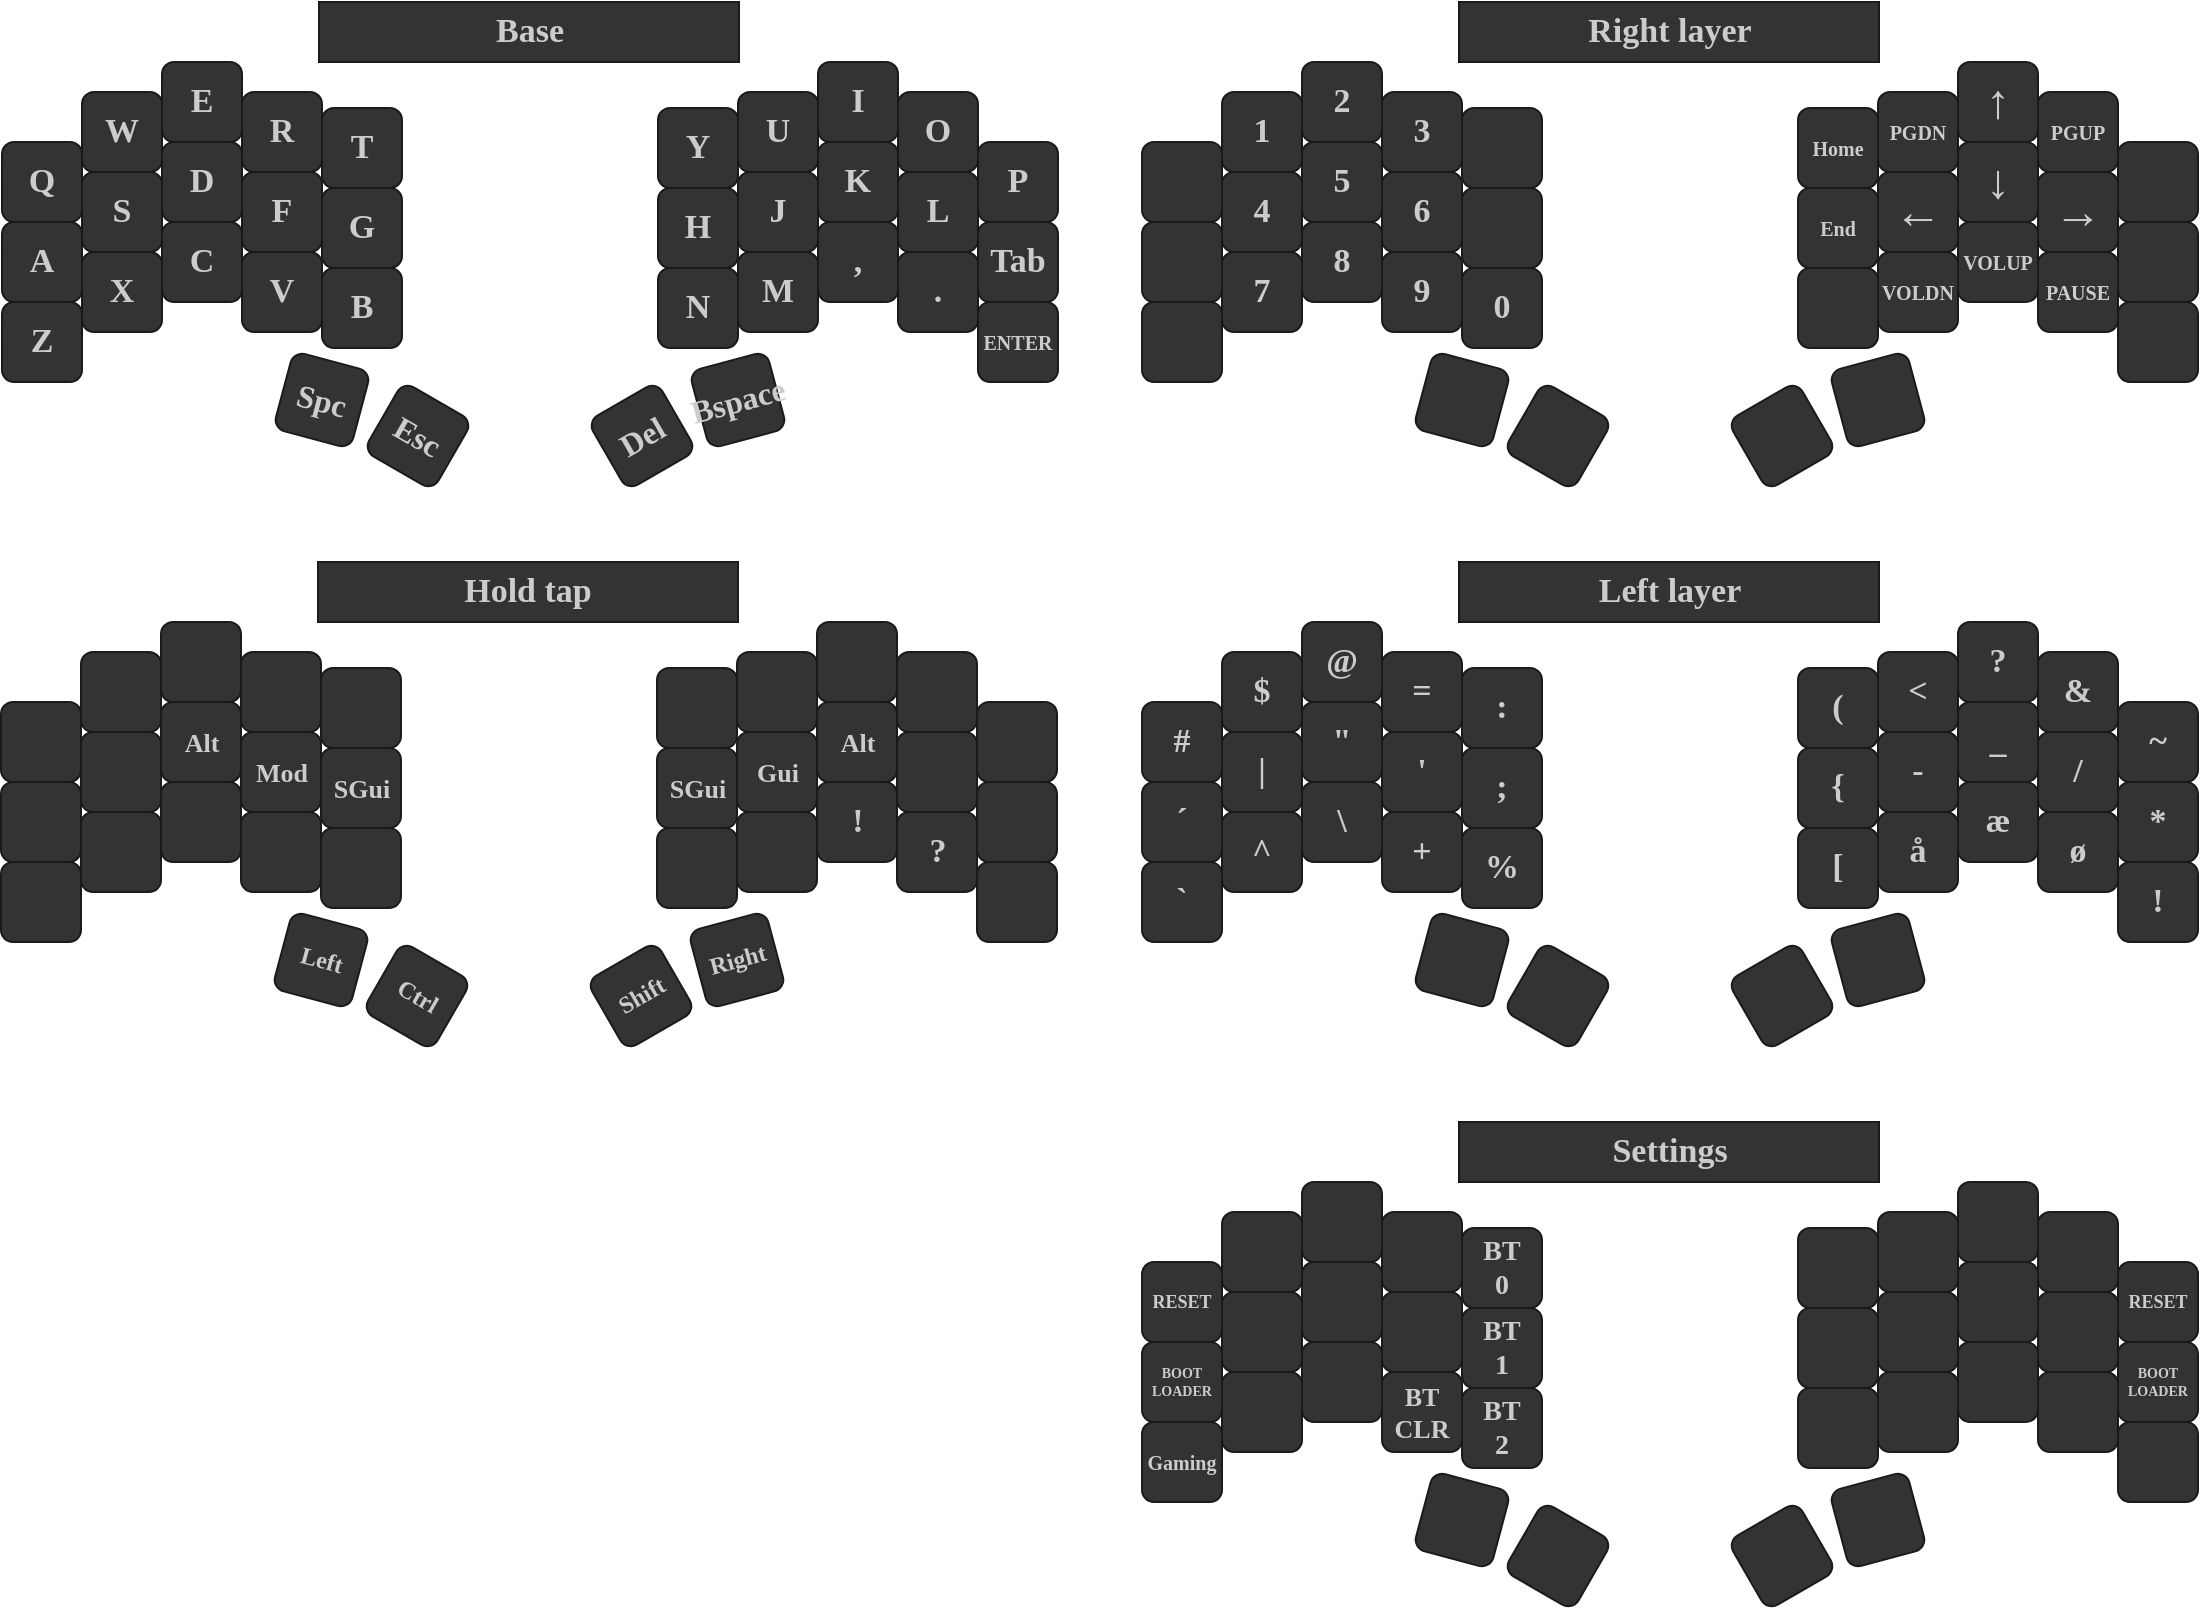 <mxfile version="21.6.9" type="device">
  <diagram id="cfZ9pdTI_8xViSj4E6wb" name="Page-1">
    <mxGraphModel dx="760" dy="1127" grid="1" gridSize="10" guides="1" tooltips="1" connect="1" arrows="1" fold="1" page="0" pageScale="1" pageWidth="827" pageHeight="1169" math="0" shadow="0">
      <root>
        <mxCell id="0" />
        <mxCell id="1" parent="0" />
        <mxCell id="qOO70KsoDbuKheBEqoZG-1" value="Q" style="whiteSpace=wrap;html=1;aspect=fixed;fontSize=17;fontFamily=Verdana;fontStyle=1;fontColor=#CCCCCC;fillColor=#333333;rounded=1;strokeColor=#1A1A1A;" parent="1" vertex="1">
          <mxGeometry x="150" y="110" width="40" height="40" as="geometry" />
        </mxCell>
        <mxCell id="qOO70KsoDbuKheBEqoZG-2" value="W" style="whiteSpace=wrap;html=1;aspect=fixed;fontSize=17;fontFamily=Verdana;fontStyle=1;fontColor=#CCCCCC;fillColor=#333333;rounded=1;strokeColor=#1A1A1A;" parent="1" vertex="1">
          <mxGeometry x="190" y="85" width="40" height="40" as="geometry" />
        </mxCell>
        <mxCell id="qOO70KsoDbuKheBEqoZG-3" value="E" style="whiteSpace=wrap;html=1;aspect=fixed;fontSize=17;fontFamily=Verdana;fontStyle=1;fontColor=#CCCCCC;fillColor=#333333;rounded=1;strokeColor=#1A1A1A;" parent="1" vertex="1">
          <mxGeometry x="230" y="70" width="40" height="40" as="geometry" />
        </mxCell>
        <mxCell id="qOO70KsoDbuKheBEqoZG-4" value="R" style="whiteSpace=wrap;html=1;aspect=fixed;fontSize=17;fontFamily=Verdana;fontStyle=1;fontColor=#CCCCCC;fillColor=#333333;rounded=1;strokeColor=#1A1A1A;" parent="1" vertex="1">
          <mxGeometry x="270" y="85" width="40" height="40" as="geometry" />
        </mxCell>
        <mxCell id="qOO70KsoDbuKheBEqoZG-5" value="T" style="whiteSpace=wrap;html=1;aspect=fixed;fontSize=17;fontFamily=Verdana;fontStyle=1;fontColor=#CCCCCC;fillColor=#333333;rounded=1;strokeColor=#1A1A1A;" parent="1" vertex="1">
          <mxGeometry x="310" y="93" width="40" height="40" as="geometry" />
        </mxCell>
        <mxCell id="qOO70KsoDbuKheBEqoZG-6" value="A" style="whiteSpace=wrap;html=1;aspect=fixed;fontSize=17;fontFamily=Verdana;fontStyle=1;fontColor=#CCCCCC;fillColor=#333333;rounded=1;strokeColor=#1A1A1A;" parent="1" vertex="1">
          <mxGeometry x="150" y="150" width="40" height="40" as="geometry" />
        </mxCell>
        <mxCell id="qOO70KsoDbuKheBEqoZG-7" value="S" style="whiteSpace=wrap;html=1;aspect=fixed;fontSize=17;fontFamily=Verdana;fontStyle=1;fontColor=#CCCCCC;fillColor=#333333;rounded=1;strokeColor=#1A1A1A;" parent="1" vertex="1">
          <mxGeometry x="190" y="125" width="40" height="40" as="geometry" />
        </mxCell>
        <mxCell id="qOO70KsoDbuKheBEqoZG-8" value="D" style="whiteSpace=wrap;html=1;aspect=fixed;fontSize=17;fontFamily=Verdana;fontStyle=1;fontColor=#CCCCCC;fillColor=#333333;rounded=1;strokeColor=#1A1A1A;" parent="1" vertex="1">
          <mxGeometry x="230" y="110" width="40" height="40" as="geometry" />
        </mxCell>
        <mxCell id="qOO70KsoDbuKheBEqoZG-9" value="F" style="whiteSpace=wrap;html=1;aspect=fixed;fontSize=17;fontFamily=Verdana;fontStyle=1;fontColor=#CCCCCC;fillColor=#333333;rounded=1;strokeColor=#1A1A1A;" parent="1" vertex="1">
          <mxGeometry x="270" y="125" width="40" height="40" as="geometry" />
        </mxCell>
        <mxCell id="qOO70KsoDbuKheBEqoZG-10" value="G" style="whiteSpace=wrap;html=1;aspect=fixed;fontSize=17;fontFamily=Verdana;fontStyle=1;fontColor=#CCCCCC;fillColor=#333333;rounded=1;strokeColor=#1A1A1A;" parent="1" vertex="1">
          <mxGeometry x="310" y="133" width="40" height="40" as="geometry" />
        </mxCell>
        <mxCell id="qOO70KsoDbuKheBEqoZG-11" value="Z" style="whiteSpace=wrap;html=1;aspect=fixed;fontSize=17;fontFamily=Verdana;fontStyle=1;fontColor=#CCCCCC;fillColor=#333333;rounded=1;strokeColor=#1A1A1A;" parent="1" vertex="1">
          <mxGeometry x="150" y="190" width="40" height="40" as="geometry" />
        </mxCell>
        <mxCell id="qOO70KsoDbuKheBEqoZG-12" value="X" style="whiteSpace=wrap;html=1;aspect=fixed;fontSize=17;fontFamily=Verdana;fontStyle=1;fontColor=#CCCCCC;fillColor=#333333;rounded=1;strokeColor=#1A1A1A;" parent="1" vertex="1">
          <mxGeometry x="190" y="165" width="40" height="40" as="geometry" />
        </mxCell>
        <mxCell id="qOO70KsoDbuKheBEqoZG-13" value="C" style="whiteSpace=wrap;html=1;aspect=fixed;fontSize=17;fontFamily=Verdana;fontStyle=1;fontColor=#CCCCCC;fillColor=#333333;rounded=1;strokeColor=#1A1A1A;" parent="1" vertex="1">
          <mxGeometry x="230" y="150" width="40" height="40" as="geometry" />
        </mxCell>
        <mxCell id="qOO70KsoDbuKheBEqoZG-14" value="V" style="whiteSpace=wrap;html=1;aspect=fixed;fontSize=17;fontFamily=Verdana;fontStyle=1;fontColor=#CCCCCC;fillColor=#333333;rounded=1;strokeColor=#1A1A1A;" parent="1" vertex="1">
          <mxGeometry x="270" y="165" width="40" height="40" as="geometry" />
        </mxCell>
        <mxCell id="qOO70KsoDbuKheBEqoZG-15" value="B" style="whiteSpace=wrap;html=1;aspect=fixed;fontSize=17;fontFamily=Verdana;fontStyle=1;fontColor=#CCCCCC;fillColor=#333333;rounded=1;strokeColor=#1A1A1A;" parent="1" vertex="1">
          <mxGeometry x="310" y="173" width="40" height="40" as="geometry" />
        </mxCell>
        <mxCell id="qOO70KsoDbuKheBEqoZG-16" value="Spc" style="whiteSpace=wrap;html=1;aspect=fixed;rotation=15;fontSize=16;fontFamily=Verdana;fontStyle=1;fillColor=#333333;strokeColor=#1A1A1A;fontColor=#CCCCCC;rounded=1;" parent="1" vertex="1">
          <mxGeometry x="290" y="219" width="40" height="40" as="geometry" />
        </mxCell>
        <mxCell id="qOO70KsoDbuKheBEqoZG-17" value="Esc" style="whiteSpace=wrap;html=1;aspect=fixed;rotation=30;fontSize=16;fontFamily=Verdana;fontStyle=1;fontColor=#CCCCCC;fillColor=#333333;rounded=1;strokeColor=#1A1A1A;" parent="1" vertex="1">
          <mxGeometry x="338" y="237" width="40" height="40" as="geometry" />
        </mxCell>
        <mxCell id="qOO70KsoDbuKheBEqoZG-18" value="Y" style="whiteSpace=wrap;html=1;aspect=fixed;fontSize=17;fontFamily=Verdana;fontStyle=1;fontColor=#CCCCCC;fillColor=#333333;rounded=1;strokeColor=#1A1A1A;" parent="1" vertex="1">
          <mxGeometry x="478" y="93" width="40" height="40" as="geometry" />
        </mxCell>
        <mxCell id="qOO70KsoDbuKheBEqoZG-19" value="U" style="whiteSpace=wrap;html=1;aspect=fixed;fontSize=17;fontFamily=Verdana;fontStyle=1;fontColor=#CCCCCC;fillColor=#333333;rounded=1;strokeColor=#1A1A1A;" parent="1" vertex="1">
          <mxGeometry x="518" y="85" width="40" height="40" as="geometry" />
        </mxCell>
        <mxCell id="qOO70KsoDbuKheBEqoZG-20" value="I" style="whiteSpace=wrap;html=1;aspect=fixed;fontSize=17;fontFamily=Verdana;fontStyle=1;fontColor=#CCCCCC;fillColor=#333333;rounded=1;strokeColor=#1A1A1A;" parent="1" vertex="1">
          <mxGeometry x="558" y="70" width="40" height="40" as="geometry" />
        </mxCell>
        <mxCell id="qOO70KsoDbuKheBEqoZG-21" value="O" style="whiteSpace=wrap;html=1;aspect=fixed;fontSize=17;fontFamily=Verdana;fontStyle=1;fontColor=#CCCCCC;fillColor=#333333;rounded=1;strokeColor=#1A1A1A;" parent="1" vertex="1">
          <mxGeometry x="598" y="85" width="40" height="40" as="geometry" />
        </mxCell>
        <mxCell id="qOO70KsoDbuKheBEqoZG-22" value="P" style="whiteSpace=wrap;html=1;aspect=fixed;fontSize=17;fontFamily=Verdana;fontStyle=1;fontColor=#CCCCCC;fillColor=#333333;rounded=1;strokeColor=#1A1A1A;" parent="1" vertex="1">
          <mxGeometry x="638" y="110" width="40" height="40" as="geometry" />
        </mxCell>
        <mxCell id="qOO70KsoDbuKheBEqoZG-23" value="H" style="whiteSpace=wrap;html=1;aspect=fixed;fontSize=17;fontFamily=Verdana;fontStyle=1;fontColor=#CCCCCC;fillColor=#333333;rounded=1;strokeColor=#1A1A1A;" parent="1" vertex="1">
          <mxGeometry x="478" y="133" width="40" height="40" as="geometry" />
        </mxCell>
        <mxCell id="qOO70KsoDbuKheBEqoZG-24" value="J" style="whiteSpace=wrap;html=1;aspect=fixed;fontSize=17;fontFamily=Verdana;fontStyle=1;fontColor=#CCCCCC;fillColor=#333333;rounded=1;strokeColor=#1A1A1A;" parent="1" vertex="1">
          <mxGeometry x="518" y="125" width="40" height="40" as="geometry" />
        </mxCell>
        <mxCell id="qOO70KsoDbuKheBEqoZG-25" value="K" style="whiteSpace=wrap;html=1;aspect=fixed;fontSize=17;fontFamily=Verdana;fontStyle=1;fontColor=#CCCCCC;fillColor=#333333;rounded=1;strokeColor=#1A1A1A;" parent="1" vertex="1">
          <mxGeometry x="558" y="110" width="40" height="40" as="geometry" />
        </mxCell>
        <mxCell id="qOO70KsoDbuKheBEqoZG-26" value="L" style="whiteSpace=wrap;html=1;aspect=fixed;fontSize=17;fontFamily=Verdana;fontStyle=1;fontColor=#CCCCCC;fillColor=#333333;rounded=1;strokeColor=#1A1A1A;" parent="1" vertex="1">
          <mxGeometry x="598" y="125" width="40" height="40" as="geometry" />
        </mxCell>
        <mxCell id="qOO70KsoDbuKheBEqoZG-27" value="Tab" style="whiteSpace=wrap;html=1;aspect=fixed;fontSize=17;fontFamily=Verdana;fontStyle=1;fontColor=#CCCCCC;fillColor=#333333;rounded=1;strokeColor=#1A1A1A;" parent="1" vertex="1">
          <mxGeometry x="638" y="150" width="40" height="40" as="geometry" />
        </mxCell>
        <mxCell id="qOO70KsoDbuKheBEqoZG-28" value="N" style="whiteSpace=wrap;html=1;aspect=fixed;fontSize=17;fontFamily=Verdana;fontStyle=1;fontColor=#CCCCCC;fillColor=#333333;rounded=1;strokeColor=#1A1A1A;" parent="1" vertex="1">
          <mxGeometry x="478" y="173" width="40" height="40" as="geometry" />
        </mxCell>
        <mxCell id="qOO70KsoDbuKheBEqoZG-29" value="M" style="whiteSpace=wrap;html=1;aspect=fixed;fontSize=17;fontFamily=Verdana;fontStyle=1;fontColor=#CCCCCC;fillColor=#333333;rounded=1;strokeColor=#1A1A1A;" parent="1" vertex="1">
          <mxGeometry x="518" y="165" width="40" height="40" as="geometry" />
        </mxCell>
        <mxCell id="qOO70KsoDbuKheBEqoZG-30" value="," style="whiteSpace=wrap;html=1;aspect=fixed;fontSize=17;fontFamily=Verdana;fontStyle=1;fontColor=#CCCCCC;fillColor=#333333;rounded=1;strokeColor=#1A1A1A;" parent="1" vertex="1">
          <mxGeometry x="558" y="150" width="40" height="40" as="geometry" />
        </mxCell>
        <mxCell id="qOO70KsoDbuKheBEqoZG-31" value="." style="whiteSpace=wrap;html=1;aspect=fixed;fontSize=17;fontFamily=Verdana;fontStyle=1;fontColor=#CCCCCC;fillColor=#333333;rounded=1;strokeColor=#1A1A1A;" parent="1" vertex="1">
          <mxGeometry x="598" y="165" width="40" height="40" as="geometry" />
        </mxCell>
        <mxCell id="qOO70KsoDbuKheBEqoZG-32" value="ENTER" style="whiteSpace=wrap;html=1;aspect=fixed;fontSize=10;fontFamily=Verdana;fontStyle=1;fontColor=#CCCCCC;fillColor=#333333;rounded=1;strokeColor=#1A1A1A;" parent="1" vertex="1">
          <mxGeometry x="638" y="190" width="40" height="40" as="geometry" />
        </mxCell>
        <mxCell id="qOO70KsoDbuKheBEqoZG-33" value="Del" style="whiteSpace=wrap;html=1;aspect=fixed;rotation=-30;fontSize=16;fontFamily=Verdana;fontStyle=1;fontColor=#CCCCCC;fillColor=#333333;rounded=1;strokeColor=#1A1A1A;" parent="1" vertex="1">
          <mxGeometry x="450" y="237" width="40" height="40" as="geometry" />
        </mxCell>
        <mxCell id="qOO70KsoDbuKheBEqoZG-34" value="Bspace" style="whiteSpace=wrap;html=1;aspect=fixed;rotation=-15;fontSize=16;fontFamily=Verdana;fontStyle=1;fillColor=#333333;strokeColor=#1A1A1A;fontColor=#CCCCCC;rounded=1;" parent="1" vertex="1">
          <mxGeometry x="498" y="219" width="40" height="40" as="geometry" />
        </mxCell>
        <mxCell id="qOO70KsoDbuKheBEqoZG-35" value="&lt;b&gt;Base&lt;/b&gt;" style="rounded=0;whiteSpace=wrap;html=1;fontFamily=Verdana;fontSize=17;fontColor=#CCCCCC;fillColor=#333333;strokeColor=#1A1A1A;" parent="1" vertex="1">
          <mxGeometry x="308.5" y="40" width="210" height="30" as="geometry" />
        </mxCell>
        <mxCell id="qOO70KsoDbuKheBEqoZG-235" style="edgeStyle=orthogonalEdgeStyle;rounded=1;orthogonalLoop=1;jettySize=auto;html=1;exitX=0.5;exitY=1;exitDx=0;exitDy=0;fontFamily=Verdana;fontSize=14;fontColor=#CCCCCC;strokeColor=#1A1A1A;" parent="1" edge="1">
          <mxGeometry relative="1" as="geometry">
            <mxPoint x="780.0" y="600" as="sourcePoint" />
            <mxPoint x="780.0" y="600" as="targetPoint" />
          </mxGeometry>
        </mxCell>
        <mxCell id="-LXJKEoiE8uKDlhNojhN-36" value="RESET" style="whiteSpace=wrap;html=1;aspect=fixed;fontSize=9;fontFamily=Verdana;fontStyle=1;fontColor=#CCCCCC;fillColor=#333333;rounded=1;strokeColor=#1A1A1A;" parent="1" vertex="1">
          <mxGeometry x="720" y="670" width="40" height="40" as="geometry" />
        </mxCell>
        <mxCell id="-LXJKEoiE8uKDlhNojhN-37" value="" style="whiteSpace=wrap;html=1;aspect=fixed;fontSize=17;fontFamily=Verdana;fontStyle=1;fontColor=#CCCCCC;fillColor=#333333;rounded=1;strokeColor=#1A1A1A;" parent="1" vertex="1">
          <mxGeometry x="760" y="645" width="40" height="40" as="geometry" />
        </mxCell>
        <mxCell id="-LXJKEoiE8uKDlhNojhN-38" value="" style="whiteSpace=wrap;html=1;aspect=fixed;fontSize=17;fontFamily=Verdana;fontStyle=1;fontColor=#CCCCCC;fillColor=#333333;rounded=1;strokeColor=#1A1A1A;" parent="1" vertex="1">
          <mxGeometry x="800" y="630" width="40" height="40" as="geometry" />
        </mxCell>
        <mxCell id="-LXJKEoiE8uKDlhNojhN-41" value="&lt;div style=&quot;font-size: 7px;&quot;&gt;BOOT&lt;/div&gt;&lt;div style=&quot;font-size: 7px;&quot;&gt;LOADER&lt;br style=&quot;font-size: 7px;&quot;&gt;&lt;/div&gt;" style="whiteSpace=wrap;html=1;aspect=fixed;fontSize=7;fontFamily=Verdana;fontStyle=1;fontColor=#CCCCCC;fillColor=#333333;rounded=1;strokeColor=#1A1A1A;" parent="1" vertex="1">
          <mxGeometry x="720" y="710" width="40" height="40" as="geometry" />
        </mxCell>
        <mxCell id="-LXJKEoiE8uKDlhNojhN-42" value="" style="whiteSpace=wrap;html=1;aspect=fixed;fontSize=17;fontFamily=Verdana;fontStyle=1;fontColor=#CCCCCC;fillColor=#333333;rounded=1;strokeColor=#1A1A1A;" parent="1" vertex="1">
          <mxGeometry x="760" y="685" width="40" height="40" as="geometry" />
        </mxCell>
        <mxCell id="-LXJKEoiE8uKDlhNojhN-43" value="" style="whiteSpace=wrap;html=1;aspect=fixed;fontSize=17;fontFamily=Verdana;fontStyle=1;fontColor=#CCCCCC;fillColor=#333333;rounded=1;strokeColor=#1A1A1A;" parent="1" vertex="1">
          <mxGeometry x="800" y="670" width="40" height="40" as="geometry" />
        </mxCell>
        <mxCell id="-LXJKEoiE8uKDlhNojhN-44" value="" style="whiteSpace=wrap;html=1;aspect=fixed;fontSize=17;fontFamily=Verdana;fontStyle=1;fontColor=#CCCCCC;fillColor=#333333;rounded=1;strokeColor=#1A1A1A;" parent="1" vertex="1">
          <mxGeometry x="840" y="685" width="40" height="40" as="geometry" />
        </mxCell>
        <mxCell id="-LXJKEoiE8uKDlhNojhN-46" value="Gaming" style="whiteSpace=wrap;html=1;aspect=fixed;fontSize=10;fontFamily=Verdana;fontStyle=1;fontColor=#CCCCCC;fillColor=#333333;rounded=1;strokeColor=#1A1A1A;" parent="1" vertex="1">
          <mxGeometry x="720" y="750" width="40" height="40" as="geometry" />
        </mxCell>
        <mxCell id="-LXJKEoiE8uKDlhNojhN-47" value="" style="whiteSpace=wrap;html=1;aspect=fixed;fontSize=17;fontFamily=Verdana;fontStyle=1;fontColor=#CCCCCC;fillColor=#333333;rounded=1;strokeColor=#1A1A1A;" parent="1" vertex="1">
          <mxGeometry x="760" y="725" width="40" height="40" as="geometry" />
        </mxCell>
        <mxCell id="-LXJKEoiE8uKDlhNojhN-48" value="" style="whiteSpace=wrap;html=1;aspect=fixed;fontSize=17;fontFamily=Verdana;fontStyle=1;fontColor=#CCCCCC;fillColor=#333333;rounded=1;strokeColor=#1A1A1A;" parent="1" vertex="1">
          <mxGeometry x="800" y="710" width="40" height="40" as="geometry" />
        </mxCell>
        <mxCell id="-LXJKEoiE8uKDlhNojhN-49" value="&lt;div style=&quot;font-size: 13px;&quot;&gt;BT&lt;/div&gt;&lt;div style=&quot;font-size: 13px;&quot;&gt;CLR&lt;br style=&quot;font-size: 13px;&quot;&gt;&lt;/div&gt;" style="whiteSpace=wrap;html=1;aspect=fixed;fontSize=13;fontFamily=Verdana;fontStyle=1;fontColor=#CCCCCC;fillColor=#333333;rounded=1;strokeColor=#1A1A1A;" parent="1" vertex="1">
          <mxGeometry x="840" y="725" width="40" height="40" as="geometry" />
        </mxCell>
        <mxCell id="-LXJKEoiE8uKDlhNojhN-51" value="" style="whiteSpace=wrap;html=1;aspect=fixed;rotation=15;fontSize=17;fontFamily=Verdana;fontStyle=1;fontColor=#CCCCCC;fillColor=#333333;rounded=1;strokeColor=#1A1A1A;" parent="1" vertex="1">
          <mxGeometry x="860" y="779" width="40" height="40" as="geometry" />
        </mxCell>
        <mxCell id="-LXJKEoiE8uKDlhNojhN-52" value="" style="whiteSpace=wrap;html=1;aspect=fixed;rotation=30;fontSize=17;fontFamily=Verdana;fontStyle=1;fontColor=#CCCCCC;fillColor=#333333;rounded=1;strokeColor=#1A1A1A;" parent="1" vertex="1">
          <mxGeometry x="908" y="797" width="40" height="40" as="geometry" />
        </mxCell>
        <mxCell id="-LXJKEoiE8uKDlhNojhN-54" value="" style="whiteSpace=wrap;html=1;aspect=fixed;fontSize=17;fontFamily=Verdana;fontStyle=1;fontColor=#CCCCCC;fillColor=#333333;rounded=1;strokeColor=#1A1A1A;" parent="1" vertex="1">
          <mxGeometry x="1088" y="645" width="40" height="40" as="geometry" />
        </mxCell>
        <mxCell id="-LXJKEoiE8uKDlhNojhN-55" value="" style="whiteSpace=wrap;html=1;aspect=fixed;fontSize=17;fontFamily=Verdana;fontStyle=1;fontColor=#CCCCCC;fillColor=#333333;rounded=1;strokeColor=#1A1A1A;" parent="1" vertex="1">
          <mxGeometry x="1128" y="630" width="40" height="40" as="geometry" />
        </mxCell>
        <mxCell id="-LXJKEoiE8uKDlhNojhN-56" value="" style="whiteSpace=wrap;html=1;aspect=fixed;fontSize=17;fontFamily=Verdana;fontStyle=1;fontColor=#CCCCCC;fillColor=#333333;rounded=1;strokeColor=#1A1A1A;" parent="1" vertex="1">
          <mxGeometry x="1168" y="645" width="40" height="40" as="geometry" />
        </mxCell>
        <mxCell id="-LXJKEoiE8uKDlhNojhN-57" value="RESET" style="whiteSpace=wrap;html=1;aspect=fixed;fontSize=9;fontFamily=Verdana;fontStyle=1;fontColor=#CCCCCC;fillColor=#333333;rounded=1;strokeColor=#1A1A1A;" parent="1" vertex="1">
          <mxGeometry x="1208" y="670" width="40" height="40" as="geometry" />
        </mxCell>
        <mxCell id="-LXJKEoiE8uKDlhNojhN-59" value="" style="whiteSpace=wrap;html=1;aspect=fixed;fontSize=17;fontFamily=Verdana;fontStyle=1;fontColor=#CCCCCC;fillColor=#333333;rounded=1;strokeColor=#1A1A1A;" parent="1" vertex="1">
          <mxGeometry x="1088" y="685" width="40" height="40" as="geometry" />
        </mxCell>
        <mxCell id="-LXJKEoiE8uKDlhNojhN-60" value="" style="whiteSpace=wrap;html=1;aspect=fixed;fontSize=17;fontFamily=Verdana;fontStyle=1;fontColor=#CCCCCC;fillColor=#333333;rounded=1;strokeColor=#1A1A1A;" parent="1" vertex="1">
          <mxGeometry x="1128" y="670" width="40" height="40" as="geometry" />
        </mxCell>
        <mxCell id="-LXJKEoiE8uKDlhNojhN-61" value="" style="whiteSpace=wrap;html=1;aspect=fixed;fontSize=17;fontFamily=Verdana;fontStyle=1;fontColor=#CCCCCC;fillColor=#333333;rounded=1;strokeColor=#1A1A1A;" parent="1" vertex="1">
          <mxGeometry x="1168" y="685" width="40" height="40" as="geometry" />
        </mxCell>
        <mxCell id="-LXJKEoiE8uKDlhNojhN-62" value="&lt;div style=&quot;font-size: 7px;&quot;&gt;BOOT&lt;/div&gt;&lt;div style=&quot;font-size: 7px;&quot;&gt;LOADER&lt;br style=&quot;font-size: 7px;&quot;&gt;&lt;/div&gt;" style="whiteSpace=wrap;html=1;aspect=fixed;fontSize=7;fontFamily=Verdana;fontStyle=1;fontColor=#CCCCCC;fillColor=#333333;rounded=1;strokeColor=#1A1A1A;" parent="1" vertex="1">
          <mxGeometry x="1208" y="710" width="40" height="40" as="geometry" />
        </mxCell>
        <mxCell id="-LXJKEoiE8uKDlhNojhN-64" value="" style="whiteSpace=wrap;html=1;aspect=fixed;fontSize=17;fontFamily=Verdana;fontStyle=1;fontColor=#CCCCCC;fillColor=#333333;rounded=1;strokeColor=#1A1A1A;" parent="1" vertex="1">
          <mxGeometry x="1088" y="725" width="40" height="40" as="geometry" />
        </mxCell>
        <mxCell id="-LXJKEoiE8uKDlhNojhN-65" value="" style="whiteSpace=wrap;html=1;aspect=fixed;fontSize=17;fontFamily=Verdana;fontStyle=1;fontColor=#CCCCCC;fillColor=#333333;rounded=1;strokeColor=#1A1A1A;" parent="1" vertex="1">
          <mxGeometry x="1128" y="710" width="40" height="40" as="geometry" />
        </mxCell>
        <mxCell id="-LXJKEoiE8uKDlhNojhN-66" value="" style="whiteSpace=wrap;html=1;aspect=fixed;fontSize=17;fontFamily=Verdana;fontStyle=1;fontColor=#CCCCCC;fillColor=#333333;rounded=1;strokeColor=#1A1A1A;" parent="1" vertex="1">
          <mxGeometry x="1168" y="725" width="40" height="40" as="geometry" />
        </mxCell>
        <mxCell id="-LXJKEoiE8uKDlhNojhN-67" value="" style="whiteSpace=wrap;html=1;aspect=fixed;fontSize=11;fontFamily=Verdana;fontStyle=1;fontColor=#CCCCCC;fillColor=#333333;rounded=1;strokeColor=#1A1A1A;" parent="1" vertex="1">
          <mxGeometry x="1208" y="750" width="40" height="40" as="geometry" />
        </mxCell>
        <mxCell id="-LXJKEoiE8uKDlhNojhN-68" value="" style="whiteSpace=wrap;html=1;aspect=fixed;rotation=-30;fontSize=17;fontFamily=Verdana;fontStyle=1;fontColor=#CCCCCC;fillColor=#333333;strokeColor=#1A1A1A;rounded=1;shadow=0;glass=0;sketch=0;" parent="1" vertex="1">
          <mxGeometry x="1020" y="797" width="40" height="40" as="geometry" />
        </mxCell>
        <mxCell id="-LXJKEoiE8uKDlhNojhN-69" value="" style="whiteSpace=wrap;html=1;aspect=fixed;rotation=-15;fontSize=17;fontFamily=Verdana;fontStyle=1;fontColor=#CCCCCC;fillColor=#333333;strokeColor=#1A1A1A;rounded=1;shadow=0;glass=0;sketch=0;" parent="1" vertex="1">
          <mxGeometry x="1068" y="779" width="40" height="40" as="geometry" />
        </mxCell>
        <mxCell id="-LXJKEoiE8uKDlhNojhN-70" value="Settings" style="rounded=0;whiteSpace=wrap;html=1;fontFamily=Verdana;fontSize=17;fontStyle=1;fillColor=#333333;strokeColor=#1A1A1A;fontColor=#CCCCCC;" parent="1" vertex="1">
          <mxGeometry x="878.5" y="600" width="210" height="30" as="geometry" />
        </mxCell>
        <mxCell id="-LXJKEoiE8uKDlhNojhN-71" value="BT&lt;br style=&quot;font-size: 14px;&quot;&gt;0" style="whiteSpace=wrap;html=1;aspect=fixed;fontSize=14;fontFamily=Verdana;fontStyle=1;fillColor=#333333;strokeColor=#1A1A1A;fontColor=#CCCCCC;rounded=1;" parent="1" vertex="1">
          <mxGeometry x="880" y="653" width="40" height="40" as="geometry" />
        </mxCell>
        <mxCell id="-LXJKEoiE8uKDlhNojhN-73" value="BT&lt;br style=&quot;font-size: 14px;&quot;&gt;1" style="whiteSpace=wrap;html=1;aspect=fixed;fontSize=14;fontFamily=Verdana;fontStyle=1;fillColor=#333333;strokeColor=#1A1A1A;fontColor=#CCCCCC;rounded=1;" parent="1" vertex="1">
          <mxGeometry x="880" y="693" width="40" height="40" as="geometry" />
        </mxCell>
        <mxCell id="-LXJKEoiE8uKDlhNojhN-74" value="BT&lt;br style=&quot;font-size: 14px;&quot;&gt;2" style="whiteSpace=wrap;html=1;aspect=fixed;fontSize=14;fontFamily=Verdana;fontStyle=1;fillColor=#333333;strokeColor=#1A1A1A;fontColor=#CCCCCC;rounded=1;" parent="1" vertex="1">
          <mxGeometry x="880" y="733" width="40" height="40" as="geometry" />
        </mxCell>
        <mxCell id="-LXJKEoiE8uKDlhNojhN-75" value="" style="whiteSpace=wrap;html=1;aspect=fixed;fontSize=14;fontFamily=Verdana;fontStyle=1;fillColor=#333333;strokeColor=#1A1A1A;fontColor=#CCCCCC;rounded=1;" parent="1" vertex="1">
          <mxGeometry x="1048" y="653" width="40" height="40" as="geometry" />
        </mxCell>
        <mxCell id="-LXJKEoiE8uKDlhNojhN-76" value="" style="whiteSpace=wrap;html=1;aspect=fixed;fontSize=14;fontFamily=Verdana;fontStyle=1;fillColor=#333333;strokeColor=#1A1A1A;fontColor=#CCCCCC;rounded=1;" parent="1" vertex="1">
          <mxGeometry x="1048" y="693" width="40" height="40" as="geometry" />
        </mxCell>
        <mxCell id="-LXJKEoiE8uKDlhNojhN-77" value="" style="whiteSpace=wrap;html=1;aspect=fixed;fontSize=14;fontFamily=Verdana;fontStyle=1;fillColor=#333333;strokeColor=#1A1A1A;fontColor=#CCCCCC;rounded=1;" parent="1" vertex="1">
          <mxGeometry x="1048" y="733" width="40" height="40" as="geometry" />
        </mxCell>
        <mxCell id="-LXJKEoiE8uKDlhNojhN-78" value="" style="whiteSpace=wrap;html=1;aspect=fixed;fontSize=14;fontFamily=Verdana;fontStyle=1;fillColor=#333333;strokeColor=#1A1A1A;fontColor=#CCCCCC;rounded=1;" parent="1" vertex="1">
          <mxGeometry x="840" y="645" width="40" height="40" as="geometry" />
        </mxCell>
        <mxCell id="KZa7RMUpzm1QHLMbFxHb-3" value="" style="whiteSpace=wrap;html=1;aspect=fixed;fontSize=17;fontFamily=Verdana;fontStyle=1;fontColor=#CCCCCC;fillColor=#333333;rounded=1;strokeColor=#1A1A1A;" parent="1" vertex="1">
          <mxGeometry x="720" y="110" width="40" height="40" as="geometry" />
        </mxCell>
        <mxCell id="KZa7RMUpzm1QHLMbFxHb-4" value="1" style="whiteSpace=wrap;html=1;aspect=fixed;fontSize=17;fontFamily=Verdana;fontStyle=1;fontColor=#CCCCCC;fillColor=#333333;rounded=1;strokeColor=#1A1A1A;" parent="1" vertex="1">
          <mxGeometry x="760" y="85" width="40" height="40" as="geometry" />
        </mxCell>
        <mxCell id="KZa7RMUpzm1QHLMbFxHb-5" value="2" style="whiteSpace=wrap;html=1;aspect=fixed;fontSize=17;fontFamily=Verdana;fontStyle=1;fontColor=#CCCCCC;fillColor=#333333;rounded=1;strokeColor=#1A1A1A;" parent="1" vertex="1">
          <mxGeometry x="800" y="70" width="40" height="40" as="geometry" />
        </mxCell>
        <mxCell id="KZa7RMUpzm1QHLMbFxHb-6" value="3" style="whiteSpace=wrap;html=1;aspect=fixed;fontSize=17;fontFamily=Verdana;fontStyle=1;fontColor=#CCCCCC;fillColor=#333333;rounded=1;strokeColor=#1A1A1A;" parent="1" vertex="1">
          <mxGeometry x="840" y="85" width="40" height="40" as="geometry" />
        </mxCell>
        <mxCell id="KZa7RMUpzm1QHLMbFxHb-7" value="" style="whiteSpace=wrap;html=1;aspect=fixed;fontSize=17;fontFamily=Verdana;fontStyle=1;fontColor=#CCCCCC;fillColor=#333333;rounded=1;strokeColor=#1A1A1A;" parent="1" vertex="1">
          <mxGeometry x="880" y="93" width="40" height="40" as="geometry" />
        </mxCell>
        <mxCell id="KZa7RMUpzm1QHLMbFxHb-8" value="" style="whiteSpace=wrap;html=1;aspect=fixed;fontSize=17;fontFamily=Verdana;fontStyle=1;fontColor=#CCCCCC;fillColor=#333333;rounded=1;strokeColor=#1A1A1A;" parent="1" vertex="1">
          <mxGeometry x="720" y="150" width="40" height="40" as="geometry" />
        </mxCell>
        <mxCell id="KZa7RMUpzm1QHLMbFxHb-9" value="4" style="whiteSpace=wrap;html=1;aspect=fixed;fontSize=17;fontFamily=Verdana;fontStyle=1;fontColor=#CCCCCC;fillColor=#333333;rounded=1;strokeColor=#1A1A1A;" parent="1" vertex="1">
          <mxGeometry x="760" y="125" width="40" height="40" as="geometry" />
        </mxCell>
        <mxCell id="KZa7RMUpzm1QHLMbFxHb-10" value="5" style="whiteSpace=wrap;html=1;aspect=fixed;fontSize=17;fontFamily=Verdana;fontStyle=1;fontColor=#CCCCCC;fillColor=#333333;rounded=1;strokeColor=#1A1A1A;" parent="1" vertex="1">
          <mxGeometry x="800" y="110" width="40" height="40" as="geometry" />
        </mxCell>
        <mxCell id="KZa7RMUpzm1QHLMbFxHb-11" value="6" style="whiteSpace=wrap;html=1;aspect=fixed;fontSize=17;fontFamily=Verdana;fontStyle=1;fontColor=#CCCCCC;fillColor=#333333;rounded=1;strokeColor=#1A1A1A;" parent="1" vertex="1">
          <mxGeometry x="840" y="125" width="40" height="40" as="geometry" />
        </mxCell>
        <mxCell id="KZa7RMUpzm1QHLMbFxHb-12" value="" style="whiteSpace=wrap;html=1;aspect=fixed;fontSize=17;fontFamily=Verdana;fontStyle=1;fontColor=#CCCCCC;fillColor=#333333;rounded=1;strokeColor=#1A1A1A;" parent="1" vertex="1">
          <mxGeometry x="880" y="133" width="40" height="40" as="geometry" />
        </mxCell>
        <mxCell id="KZa7RMUpzm1QHLMbFxHb-13" value="" style="whiteSpace=wrap;html=1;aspect=fixed;fontSize=17;fontFamily=Verdana;fontStyle=1;fontColor=#CCCCCC;fillColor=#333333;rounded=1;strokeColor=#1A1A1A;" parent="1" vertex="1">
          <mxGeometry x="720" y="190" width="40" height="40" as="geometry" />
        </mxCell>
        <mxCell id="KZa7RMUpzm1QHLMbFxHb-14" value="7" style="whiteSpace=wrap;html=1;aspect=fixed;fontSize=17;fontFamily=Verdana;fontStyle=1;fontColor=#CCCCCC;fillColor=#333333;rounded=1;strokeColor=#1A1A1A;" parent="1" vertex="1">
          <mxGeometry x="760" y="165" width="40" height="40" as="geometry" />
        </mxCell>
        <mxCell id="KZa7RMUpzm1QHLMbFxHb-15" value="8" style="whiteSpace=wrap;html=1;aspect=fixed;fontSize=17;fontFamily=Verdana;fontStyle=1;fontColor=#CCCCCC;fillColor=#333333;rounded=1;strokeColor=#1A1A1A;" parent="1" vertex="1">
          <mxGeometry x="800" y="150" width="40" height="40" as="geometry" />
        </mxCell>
        <mxCell id="KZa7RMUpzm1QHLMbFxHb-16" value="9" style="whiteSpace=wrap;html=1;aspect=fixed;fontSize=17;fontFamily=Verdana;fontStyle=1;fontColor=#CCCCCC;fillColor=#333333;rounded=1;strokeColor=#1A1A1A;" parent="1" vertex="1">
          <mxGeometry x="840" y="165" width="40" height="40" as="geometry" />
        </mxCell>
        <mxCell id="KZa7RMUpzm1QHLMbFxHb-17" value="0" style="whiteSpace=wrap;html=1;aspect=fixed;fontSize=17;fontFamily=Verdana;fontStyle=1;fontColor=#CCCCCC;fillColor=#333333;rounded=1;strokeColor=#1A1A1A;" parent="1" vertex="1">
          <mxGeometry x="880" y="173" width="40" height="40" as="geometry" />
        </mxCell>
        <mxCell id="KZa7RMUpzm1QHLMbFxHb-18" value="" style="whiteSpace=wrap;html=1;aspect=fixed;rotation=15;fontSize=17;fontFamily=Verdana;fontStyle=1;fillColor=#333333;strokeColor=#1A1A1A;fontColor=#CCCCCC;rounded=1;" parent="1" vertex="1">
          <mxGeometry x="860" y="219" width="40" height="40" as="geometry" />
        </mxCell>
        <mxCell id="KZa7RMUpzm1QHLMbFxHb-19" value="" style="whiteSpace=wrap;html=1;aspect=fixed;rotation=30;fontSize=12;fontFamily=Verdana;fontStyle=1;fontColor=#CCCCCC;fillColor=#333333;rounded=1;strokeColor=#1A1A1A;" parent="1" vertex="1">
          <mxGeometry x="908" y="237" width="40" height="40" as="geometry" />
        </mxCell>
        <mxCell id="KZa7RMUpzm1QHLMbFxHb-20" value="Home" style="whiteSpace=wrap;html=1;aspect=fixed;fontSize=10;fontFamily=Verdana;fontStyle=1;fontColor=#CCCCCC;fillColor=#333333;rounded=1;strokeColor=#1A1A1A;" parent="1" vertex="1">
          <mxGeometry x="1048" y="93" width="40" height="40" as="geometry" />
        </mxCell>
        <mxCell id="KZa7RMUpzm1QHLMbFxHb-21" value="PGDN" style="whiteSpace=wrap;html=1;aspect=fixed;fontSize=10;fontFamily=Verdana;fontStyle=1;fontColor=#CCCCCC;fillColor=#333333;rounded=1;strokeColor=#1A1A1A;" parent="1" vertex="1">
          <mxGeometry x="1088" y="85" width="40" height="40" as="geometry" />
        </mxCell>
        <mxCell id="KZa7RMUpzm1QHLMbFxHb-22" value="↑" style="whiteSpace=wrap;html=1;aspect=fixed;fontSize=24;fontFamily=Verdana;fontStyle=1;fontColor=#CCCCCC;fillColor=#333333;rounded=1;strokeColor=#1A1A1A;" parent="1" vertex="1">
          <mxGeometry x="1128" y="70" width="40" height="40" as="geometry" />
        </mxCell>
        <mxCell id="KZa7RMUpzm1QHLMbFxHb-23" value="PGUP" style="whiteSpace=wrap;html=1;aspect=fixed;fontSize=10;fontFamily=Verdana;fontStyle=1;fontColor=#CCCCCC;fillColor=#333333;rounded=1;strokeColor=#1A1A1A;" parent="1" vertex="1">
          <mxGeometry x="1168" y="85" width="40" height="40" as="geometry" />
        </mxCell>
        <mxCell id="KZa7RMUpzm1QHLMbFxHb-24" value="" style="whiteSpace=wrap;html=1;aspect=fixed;fontSize=17;fontFamily=Verdana;fontStyle=1;fontColor=#CCCCCC;fillColor=#333333;rounded=1;strokeColor=#1A1A1A;" parent="1" vertex="1">
          <mxGeometry x="1208" y="110" width="40" height="40" as="geometry" />
        </mxCell>
        <mxCell id="KZa7RMUpzm1QHLMbFxHb-25" value="End" style="whiteSpace=wrap;html=1;aspect=fixed;fontSize=10;fontFamily=Verdana;fontStyle=1;fontColor=#CCCCCC;fillColor=#333333;rounded=1;strokeColor=#1A1A1A;" parent="1" vertex="1">
          <mxGeometry x="1048" y="133" width="40" height="40" as="geometry" />
        </mxCell>
        <mxCell id="KZa7RMUpzm1QHLMbFxHb-26" value="←" style="whiteSpace=wrap;html=1;aspect=fixed;fontSize=24;fontFamily=Verdana;fontStyle=1;fontColor=#CCCCCC;fillColor=#333333;rounded=1;strokeColor=#1A1A1A;" parent="1" vertex="1">
          <mxGeometry x="1088" y="125" width="40" height="40" as="geometry" />
        </mxCell>
        <mxCell id="KZa7RMUpzm1QHLMbFxHb-27" value="↓" style="whiteSpace=wrap;html=1;aspect=fixed;fontSize=24;fontFamily=Verdana;fontStyle=1;fontColor=#CCCCCC;fillColor=#333333;rounded=1;strokeColor=#1A1A1A;" parent="1" vertex="1">
          <mxGeometry x="1128" y="110" width="40" height="40" as="geometry" />
        </mxCell>
        <mxCell id="KZa7RMUpzm1QHLMbFxHb-28" value="→" style="whiteSpace=wrap;html=1;aspect=fixed;fontSize=24;fontFamily=Verdana;fontStyle=1;fontColor=#CCCCCC;fillColor=#333333;rounded=1;strokeColor=#1A1A1A;" parent="1" vertex="1">
          <mxGeometry x="1168" y="125" width="40" height="40" as="geometry" />
        </mxCell>
        <mxCell id="KZa7RMUpzm1QHLMbFxHb-29" value="" style="whiteSpace=wrap;html=1;aspect=fixed;fontSize=17;fontFamily=Verdana;fontStyle=1;fontColor=#CCCCCC;fillColor=#333333;rounded=1;strokeColor=#1A1A1A;" parent="1" vertex="1">
          <mxGeometry x="1208" y="150" width="40" height="40" as="geometry" />
        </mxCell>
        <mxCell id="KZa7RMUpzm1QHLMbFxHb-30" value="" style="whiteSpace=wrap;html=1;aspect=fixed;fontSize=17;fontFamily=Verdana;fontStyle=1;fontColor=#CCCCCC;fillColor=#333333;rounded=1;strokeColor=#1A1A1A;" parent="1" vertex="1">
          <mxGeometry x="1048" y="173" width="40" height="40" as="geometry" />
        </mxCell>
        <mxCell id="KZa7RMUpzm1QHLMbFxHb-31" value="VOLDN" style="whiteSpace=wrap;html=1;aspect=fixed;fontSize=10;fontFamily=Verdana;fontStyle=1;fontColor=#CCCCCC;fillColor=#333333;rounded=1;strokeColor=#1A1A1A;" parent="1" vertex="1">
          <mxGeometry x="1088" y="165" width="40" height="40" as="geometry" />
        </mxCell>
        <mxCell id="KZa7RMUpzm1QHLMbFxHb-32" value="VOLUP" style="whiteSpace=wrap;html=1;aspect=fixed;fontSize=10;fontFamily=Verdana;fontStyle=1;fontColor=#CCCCCC;fillColor=#333333;rounded=1;strokeColor=#1A1A1A;" parent="1" vertex="1">
          <mxGeometry x="1128" y="150" width="40" height="40" as="geometry" />
        </mxCell>
        <mxCell id="KZa7RMUpzm1QHLMbFxHb-33" value="PAUSE" style="whiteSpace=wrap;html=1;aspect=fixed;fontSize=10;fontFamily=Verdana;fontStyle=1;fontColor=#CCCCCC;fillColor=#333333;rounded=1;strokeColor=#1A1A1A;" parent="1" vertex="1">
          <mxGeometry x="1168" y="165" width="40" height="40" as="geometry" />
        </mxCell>
        <mxCell id="KZa7RMUpzm1QHLMbFxHb-34" value="" style="whiteSpace=wrap;html=1;aspect=fixed;fontSize=17;fontFamily=Verdana;fontStyle=1;fontColor=#CCCCCC;fillColor=#333333;rounded=1;strokeColor=#1A1A1A;" parent="1" vertex="1">
          <mxGeometry x="1208" y="190" width="40" height="40" as="geometry" />
        </mxCell>
        <mxCell id="KZa7RMUpzm1QHLMbFxHb-35" value="" style="whiteSpace=wrap;html=1;aspect=fixed;rotation=-30;fontSize=17;fontFamily=Verdana;fontStyle=1;fontColor=#CCCCCC;fillColor=#333333;rounded=1;strokeColor=#1A1A1A;" parent="1" vertex="1">
          <mxGeometry x="1020" y="237" width="40" height="40" as="geometry" />
        </mxCell>
        <mxCell id="KZa7RMUpzm1QHLMbFxHb-36" value="" style="whiteSpace=wrap;html=1;aspect=fixed;rotation=-15;fontSize=17;fontFamily=Verdana;fontStyle=1;fillColor=#333333;strokeColor=#1A1A1A;fontColor=#CCCCCC;rounded=1;" parent="1" vertex="1">
          <mxGeometry x="1068" y="219" width="40" height="40" as="geometry" />
        </mxCell>
        <mxCell id="KZa7RMUpzm1QHLMbFxHb-37" value="&lt;div&gt;&lt;b&gt;Right layer&lt;br&gt;&lt;/b&gt;&lt;/div&gt;" style="rounded=0;whiteSpace=wrap;html=1;fontFamily=Verdana;fontSize=17;fontColor=#CCCCCC;fillColor=#333333;strokeColor=#1A1A1A;" parent="1" vertex="1">
          <mxGeometry x="878.5" y="40" width="210" height="30" as="geometry" />
        </mxCell>
        <mxCell id="KZa7RMUpzm1QHLMbFxHb-38" value="#" style="whiteSpace=wrap;html=1;aspect=fixed;fontSize=17;fontFamily=Verdana;fontStyle=1;fontColor=#CCCCCC;fillColor=#333333;rounded=1;strokeColor=#1A1A1A;" parent="1" vertex="1">
          <mxGeometry x="720" y="390" width="40" height="40" as="geometry" />
        </mxCell>
        <mxCell id="KZa7RMUpzm1QHLMbFxHb-39" value="$" style="whiteSpace=wrap;html=1;aspect=fixed;fontSize=17;fontFamily=Verdana;fontStyle=1;fontColor=#CCCCCC;fillColor=#333333;rounded=1;strokeColor=#1A1A1A;" parent="1" vertex="1">
          <mxGeometry x="760" y="365" width="40" height="40" as="geometry" />
        </mxCell>
        <mxCell id="KZa7RMUpzm1QHLMbFxHb-40" value="@" style="whiteSpace=wrap;html=1;aspect=fixed;fontSize=17;fontFamily=Verdana;fontStyle=1;fontColor=#CCCCCC;fillColor=#333333;rounded=1;strokeColor=#1A1A1A;" parent="1" vertex="1">
          <mxGeometry x="800" y="350" width="40" height="40" as="geometry" />
        </mxCell>
        <mxCell id="KZa7RMUpzm1QHLMbFxHb-41" value="=" style="whiteSpace=wrap;html=1;aspect=fixed;fontSize=17;fontFamily=Verdana;fontStyle=1;fontColor=#CCCCCC;fillColor=#333333;rounded=1;strokeColor=#1A1A1A;" parent="1" vertex="1">
          <mxGeometry x="840" y="365" width="40" height="40" as="geometry" />
        </mxCell>
        <mxCell id="KZa7RMUpzm1QHLMbFxHb-42" value=":" style="whiteSpace=wrap;html=1;aspect=fixed;fontSize=17;fontFamily=Verdana;fontStyle=1;fontColor=#CCCCCC;fillColor=#333333;rounded=1;strokeColor=#1A1A1A;" parent="1" vertex="1">
          <mxGeometry x="880" y="373" width="40" height="40" as="geometry" />
        </mxCell>
        <mxCell id="KZa7RMUpzm1QHLMbFxHb-43" value="´" style="whiteSpace=wrap;html=1;aspect=fixed;fontSize=17;fontFamily=Verdana;fontStyle=1;fontColor=#CCCCCC;fillColor=#333333;rounded=1;strokeColor=#1A1A1A;" parent="1" vertex="1">
          <mxGeometry x="720" y="430" width="40" height="40" as="geometry" />
        </mxCell>
        <mxCell id="KZa7RMUpzm1QHLMbFxHb-44" value="|" style="whiteSpace=wrap;html=1;aspect=fixed;fontSize=17;fontFamily=Verdana;fontStyle=1;fontColor=#CCCCCC;fillColor=#333333;rounded=1;strokeColor=#1A1A1A;" parent="1" vertex="1">
          <mxGeometry x="760" y="405" width="40" height="40" as="geometry" />
        </mxCell>
        <mxCell id="KZa7RMUpzm1QHLMbFxHb-45" value="&quot;" style="whiteSpace=wrap;html=1;aspect=fixed;fontSize=17;fontFamily=Verdana;fontStyle=1;fontColor=#CCCCCC;fillColor=#333333;rounded=1;strokeColor=#1A1A1A;" parent="1" vertex="1">
          <mxGeometry x="800" y="390" width="40" height="40" as="geometry" />
        </mxCell>
        <mxCell id="KZa7RMUpzm1QHLMbFxHb-46" value="&#39;" style="whiteSpace=wrap;html=1;aspect=fixed;fontSize=17;fontFamily=Verdana;fontStyle=1;fontColor=#CCCCCC;fillColor=#333333;rounded=1;strokeColor=#1A1A1A;" parent="1" vertex="1">
          <mxGeometry x="840" y="405" width="40" height="40" as="geometry" />
        </mxCell>
        <mxCell id="KZa7RMUpzm1QHLMbFxHb-47" value=";" style="whiteSpace=wrap;html=1;aspect=fixed;fontSize=17;fontFamily=Verdana;fontStyle=1;fontColor=#CCCCCC;fillColor=#333333;rounded=1;strokeColor=#1A1A1A;" parent="1" vertex="1">
          <mxGeometry x="880" y="413" width="40" height="40" as="geometry" />
        </mxCell>
        <mxCell id="KZa7RMUpzm1QHLMbFxHb-48" value="`" style="whiteSpace=wrap;html=1;aspect=fixed;fontSize=17;fontFamily=Verdana;fontStyle=1;fontColor=#CCCCCC;fillColor=#333333;rounded=1;strokeColor=#1A1A1A;" parent="1" vertex="1">
          <mxGeometry x="720" y="470" width="40" height="40" as="geometry" />
        </mxCell>
        <mxCell id="KZa7RMUpzm1QHLMbFxHb-49" value="^" style="whiteSpace=wrap;html=1;aspect=fixed;fontSize=17;fontFamily=Verdana;fontStyle=1;fontColor=#CCCCCC;fillColor=#333333;rounded=1;strokeColor=#1A1A1A;" parent="1" vertex="1">
          <mxGeometry x="760" y="445" width="40" height="40" as="geometry" />
        </mxCell>
        <mxCell id="KZa7RMUpzm1QHLMbFxHb-50" value="\" style="whiteSpace=wrap;html=1;aspect=fixed;fontSize=17;fontFamily=Verdana;fontStyle=1;fontColor=#CCCCCC;fillColor=#333333;rounded=1;strokeColor=#1A1A1A;" parent="1" vertex="1">
          <mxGeometry x="800" y="430" width="40" height="40" as="geometry" />
        </mxCell>
        <mxCell id="KZa7RMUpzm1QHLMbFxHb-51" value="+" style="whiteSpace=wrap;html=1;aspect=fixed;fontSize=17;fontFamily=Verdana;fontStyle=1;fontColor=#CCCCCC;fillColor=#333333;rounded=1;strokeColor=#1A1A1A;" parent="1" vertex="1">
          <mxGeometry x="840" y="445" width="40" height="40" as="geometry" />
        </mxCell>
        <mxCell id="KZa7RMUpzm1QHLMbFxHb-52" value="%" style="whiteSpace=wrap;html=1;aspect=fixed;fontSize=17;fontFamily=Verdana;fontStyle=1;fontColor=#CCCCCC;fillColor=#333333;rounded=1;strokeColor=#1A1A1A;" parent="1" vertex="1">
          <mxGeometry x="880" y="453" width="40" height="40" as="geometry" />
        </mxCell>
        <mxCell id="KZa7RMUpzm1QHLMbFxHb-53" value="" style="whiteSpace=wrap;html=1;aspect=fixed;rotation=15;fontSize=17;fontFamily=Verdana;fontStyle=1;fillColor=#333333;strokeColor=#1A1A1A;fontColor=#CCCCCC;rounded=1;" parent="1" vertex="1">
          <mxGeometry x="860" y="499" width="40" height="40" as="geometry" />
        </mxCell>
        <mxCell id="KZa7RMUpzm1QHLMbFxHb-54" value="" style="whiteSpace=wrap;html=1;aspect=fixed;rotation=30;fontSize=12;fontFamily=Verdana;fontStyle=1;fontColor=#CCCCCC;fillColor=#333333;rounded=1;strokeColor=#1A1A1A;" parent="1" vertex="1">
          <mxGeometry x="908" y="517" width="40" height="40" as="geometry" />
        </mxCell>
        <mxCell id="KZa7RMUpzm1QHLMbFxHb-55" value="(" style="whiteSpace=wrap;html=1;aspect=fixed;fontSize=17;fontFamily=Verdana;fontStyle=1;fontColor=#CCCCCC;fillColor=#333333;rounded=1;strokeColor=#1A1A1A;" parent="1" vertex="1">
          <mxGeometry x="1048" y="373" width="40" height="40" as="geometry" />
        </mxCell>
        <mxCell id="KZa7RMUpzm1QHLMbFxHb-56" value="&amp;lt;" style="whiteSpace=wrap;html=1;aspect=fixed;fontSize=17;fontFamily=Verdana;fontStyle=1;fontColor=#CCCCCC;fillColor=#333333;rounded=1;strokeColor=#1A1A1A;" parent="1" vertex="1">
          <mxGeometry x="1088" y="365" width="40" height="40" as="geometry" />
        </mxCell>
        <mxCell id="KZa7RMUpzm1QHLMbFxHb-57" value="?" style="whiteSpace=wrap;html=1;aspect=fixed;fontSize=17;fontFamily=Verdana;fontStyle=1;fontColor=#CCCCCC;fillColor=#333333;rounded=1;strokeColor=#1A1A1A;" parent="1" vertex="1">
          <mxGeometry x="1128" y="350" width="40" height="40" as="geometry" />
        </mxCell>
        <mxCell id="KZa7RMUpzm1QHLMbFxHb-58" value="&amp;amp;" style="whiteSpace=wrap;html=1;aspect=fixed;fontSize=17;fontFamily=Verdana;fontStyle=1;fontColor=#CCCCCC;fillColor=#333333;rounded=1;strokeColor=#1A1A1A;" parent="1" vertex="1">
          <mxGeometry x="1168" y="365" width="40" height="40" as="geometry" />
        </mxCell>
        <mxCell id="KZa7RMUpzm1QHLMbFxHb-59" value="~" style="whiteSpace=wrap;html=1;aspect=fixed;fontSize=17;fontFamily=Verdana;fontStyle=1;fontColor=#CCCCCC;fillColor=#333333;rounded=1;strokeColor=#1A1A1A;" parent="1" vertex="1">
          <mxGeometry x="1208" y="390" width="40" height="40" as="geometry" />
        </mxCell>
        <mxCell id="KZa7RMUpzm1QHLMbFxHb-60" value="{" style="whiteSpace=wrap;html=1;aspect=fixed;fontSize=17;fontFamily=Verdana;fontStyle=1;fontColor=#CCCCCC;fillColor=#333333;rounded=1;strokeColor=#1A1A1A;" parent="1" vertex="1">
          <mxGeometry x="1048" y="413" width="40" height="40" as="geometry" />
        </mxCell>
        <mxCell id="KZa7RMUpzm1QHLMbFxHb-61" value="-" style="whiteSpace=wrap;html=1;aspect=fixed;fontSize=17;fontFamily=Verdana;fontStyle=1;fontColor=#CCCCCC;fillColor=#333333;rounded=1;strokeColor=#1A1A1A;" parent="1" vertex="1">
          <mxGeometry x="1088" y="405" width="40" height="40" as="geometry" />
        </mxCell>
        <mxCell id="KZa7RMUpzm1QHLMbFxHb-62" value="_" style="whiteSpace=wrap;html=1;aspect=fixed;fontSize=17;fontFamily=Verdana;fontStyle=1;fontColor=#CCCCCC;fillColor=#333333;rounded=1;strokeColor=#1A1A1A;" parent="1" vertex="1">
          <mxGeometry x="1128" y="390" width="40" height="40" as="geometry" />
        </mxCell>
        <mxCell id="KZa7RMUpzm1QHLMbFxHb-63" value="/" style="whiteSpace=wrap;html=1;aspect=fixed;fontSize=17;fontFamily=Verdana;fontStyle=1;fontColor=#CCCCCC;fillColor=#333333;rounded=1;strokeColor=#1A1A1A;" parent="1" vertex="1">
          <mxGeometry x="1168" y="405" width="40" height="40" as="geometry" />
        </mxCell>
        <mxCell id="KZa7RMUpzm1QHLMbFxHb-64" value="*" style="whiteSpace=wrap;html=1;aspect=fixed;fontSize=17;fontFamily=Verdana;fontStyle=1;fontColor=#CCCCCC;fillColor=#333333;rounded=1;strokeColor=#1A1A1A;" parent="1" vertex="1">
          <mxGeometry x="1208" y="430" width="40" height="40" as="geometry" />
        </mxCell>
        <mxCell id="KZa7RMUpzm1QHLMbFxHb-65" value="[" style="whiteSpace=wrap;html=1;aspect=fixed;fontSize=17;fontFamily=Verdana;fontStyle=1;fontColor=#CCCCCC;fillColor=#333333;rounded=1;strokeColor=#1A1A1A;" parent="1" vertex="1">
          <mxGeometry x="1048" y="453" width="40" height="40" as="geometry" />
        </mxCell>
        <mxCell id="KZa7RMUpzm1QHLMbFxHb-66" value="å" style="whiteSpace=wrap;html=1;aspect=fixed;fontSize=17;fontFamily=Verdana;fontStyle=1;fontColor=#CCCCCC;fillColor=#333333;rounded=1;strokeColor=#1A1A1A;" parent="1" vertex="1">
          <mxGeometry x="1088" y="445" width="40" height="40" as="geometry" />
        </mxCell>
        <mxCell id="KZa7RMUpzm1QHLMbFxHb-67" value="æ" style="whiteSpace=wrap;html=1;aspect=fixed;fontSize=17;fontFamily=Verdana;fontStyle=1;fontColor=#CCCCCC;fillColor=#333333;rounded=1;strokeColor=#1A1A1A;" parent="1" vertex="1">
          <mxGeometry x="1128" y="430" width="40" height="40" as="geometry" />
        </mxCell>
        <mxCell id="KZa7RMUpzm1QHLMbFxHb-68" value="ø" style="whiteSpace=wrap;html=1;aspect=fixed;fontSize=17;fontFamily=Verdana;fontStyle=1;fontColor=#CCCCCC;fillColor=#333333;rounded=1;strokeColor=#1A1A1A;" parent="1" vertex="1">
          <mxGeometry x="1168" y="445" width="40" height="40" as="geometry" />
        </mxCell>
        <mxCell id="KZa7RMUpzm1QHLMbFxHb-69" value="!" style="whiteSpace=wrap;html=1;aspect=fixed;fontSize=17;fontFamily=Verdana;fontStyle=1;fontColor=#CCCCCC;fillColor=#333333;rounded=1;strokeColor=#1A1A1A;" parent="1" vertex="1">
          <mxGeometry x="1208" y="470" width="40" height="40" as="geometry" />
        </mxCell>
        <mxCell id="KZa7RMUpzm1QHLMbFxHb-70" value="" style="whiteSpace=wrap;html=1;aspect=fixed;rotation=-30;fontSize=17;fontFamily=Verdana;fontStyle=1;fontColor=#CCCCCC;fillColor=#333333;rounded=1;strokeColor=#1A1A1A;" parent="1" vertex="1">
          <mxGeometry x="1020" y="517" width="40" height="40" as="geometry" />
        </mxCell>
        <mxCell id="KZa7RMUpzm1QHLMbFxHb-71" value="" style="whiteSpace=wrap;html=1;aspect=fixed;rotation=-15;fontSize=17;fontFamily=Verdana;fontStyle=1;fillColor=#333333;strokeColor=#1A1A1A;fontColor=#CCCCCC;rounded=1;" parent="1" vertex="1">
          <mxGeometry x="1068" y="499" width="40" height="40" as="geometry" />
        </mxCell>
        <mxCell id="KZa7RMUpzm1QHLMbFxHb-72" value="&lt;div&gt;&lt;b&gt;Left layer&lt;br&gt;&lt;/b&gt;&lt;/div&gt;" style="rounded=0;whiteSpace=wrap;html=1;fontFamily=Verdana;fontSize=17;fontColor=#CCCCCC;fillColor=#333333;strokeColor=#1A1A1A;" parent="1" vertex="1">
          <mxGeometry x="878.5" y="320" width="210" height="30" as="geometry" />
        </mxCell>
        <mxCell id="KZa7RMUpzm1QHLMbFxHb-73" value="" style="whiteSpace=wrap;html=1;aspect=fixed;fontSize=17;fontFamily=Verdana;fontStyle=1;fontColor=#CCCCCC;fillColor=#333333;rounded=1;strokeColor=#1A1A1A;" parent="1" vertex="1">
          <mxGeometry x="149.5" y="390" width="40" height="40" as="geometry" />
        </mxCell>
        <mxCell id="KZa7RMUpzm1QHLMbFxHb-74" value="" style="whiteSpace=wrap;html=1;aspect=fixed;fontSize=17;fontFamily=Verdana;fontStyle=1;fontColor=#CCCCCC;fillColor=#333333;rounded=1;strokeColor=#1A1A1A;" parent="1" vertex="1">
          <mxGeometry x="189.5" y="365" width="40" height="40" as="geometry" />
        </mxCell>
        <mxCell id="KZa7RMUpzm1QHLMbFxHb-75" value="" style="whiteSpace=wrap;html=1;aspect=fixed;fontSize=17;fontFamily=Verdana;fontStyle=1;fontColor=#CCCCCC;fillColor=#333333;rounded=1;strokeColor=#1A1A1A;" parent="1" vertex="1">
          <mxGeometry x="229.5" y="350" width="40" height="40" as="geometry" />
        </mxCell>
        <mxCell id="KZa7RMUpzm1QHLMbFxHb-76" value="" style="whiteSpace=wrap;html=1;aspect=fixed;fontSize=17;fontFamily=Verdana;fontStyle=1;fontColor=#CCCCCC;fillColor=#333333;rounded=1;strokeColor=#1A1A1A;" parent="1" vertex="1">
          <mxGeometry x="269.5" y="365" width="40" height="40" as="geometry" />
        </mxCell>
        <mxCell id="KZa7RMUpzm1QHLMbFxHb-77" value="" style="whiteSpace=wrap;html=1;aspect=fixed;fontSize=17;fontFamily=Verdana;fontStyle=1;fontColor=#CCCCCC;fillColor=#333333;rounded=1;strokeColor=#1A1A1A;" parent="1" vertex="1">
          <mxGeometry x="309.5" y="373" width="40" height="40" as="geometry" />
        </mxCell>
        <mxCell id="KZa7RMUpzm1QHLMbFxHb-78" value="" style="whiteSpace=wrap;html=1;aspect=fixed;fontSize=13;fontFamily=Verdana;fontStyle=1;fontColor=#CCCCCC;fillColor=#333333;rounded=1;strokeColor=#1A1A1A;" parent="1" vertex="1">
          <mxGeometry x="149.5" y="430" width="40" height="40" as="geometry" />
        </mxCell>
        <mxCell id="KZa7RMUpzm1QHLMbFxHb-79" value="" style="whiteSpace=wrap;html=1;aspect=fixed;fontSize=13;fontFamily=Verdana;fontStyle=1;fontColor=#CCCCCC;fillColor=#333333;rounded=1;strokeColor=#1A1A1A;" parent="1" vertex="1">
          <mxGeometry x="189.5" y="405" width="40" height="40" as="geometry" />
        </mxCell>
        <mxCell id="KZa7RMUpzm1QHLMbFxHb-80" value="Alt" style="whiteSpace=wrap;html=1;aspect=fixed;fontSize=13;fontFamily=Verdana;fontStyle=1;fontColor=#CCCCCC;fillColor=#333333;rounded=1;strokeColor=#1A1A1A;" parent="1" vertex="1">
          <mxGeometry x="229.5" y="390" width="40" height="40" as="geometry" />
        </mxCell>
        <mxCell id="KZa7RMUpzm1QHLMbFxHb-81" value="Mod" style="whiteSpace=wrap;html=1;aspect=fixed;fontSize=13;fontFamily=Verdana;fontStyle=1;fontColor=#CCCCCC;fillColor=#333333;rounded=1;strokeColor=#1A1A1A;" parent="1" vertex="1">
          <mxGeometry x="269.5" y="405" width="40" height="40" as="geometry" />
        </mxCell>
        <mxCell id="KZa7RMUpzm1QHLMbFxHb-82" value="SGui" style="whiteSpace=wrap;html=1;aspect=fixed;fontSize=13;fontFamily=Verdana;fontStyle=1;fontColor=#CCCCCC;fillColor=#333333;rounded=1;strokeColor=#1A1A1A;" parent="1" vertex="1">
          <mxGeometry x="309.5" y="413" width="40" height="40" as="geometry" />
        </mxCell>
        <mxCell id="KZa7RMUpzm1QHLMbFxHb-83" value="" style="whiteSpace=wrap;html=1;aspect=fixed;fontSize=17;fontFamily=Verdana;fontStyle=1;fontColor=#CCCCCC;fillColor=#333333;rounded=1;strokeColor=#1A1A1A;" parent="1" vertex="1">
          <mxGeometry x="149.5" y="470" width="40" height="40" as="geometry" />
        </mxCell>
        <mxCell id="KZa7RMUpzm1QHLMbFxHb-84" value="" style="whiteSpace=wrap;html=1;aspect=fixed;fontSize=17;fontFamily=Verdana;fontStyle=1;fontColor=#CCCCCC;fillColor=#333333;rounded=1;strokeColor=#1A1A1A;" parent="1" vertex="1">
          <mxGeometry x="189.5" y="445" width="40" height="40" as="geometry" />
        </mxCell>
        <mxCell id="KZa7RMUpzm1QHLMbFxHb-85" value="" style="whiteSpace=wrap;html=1;aspect=fixed;fontSize=17;fontFamily=Verdana;fontStyle=1;fontColor=#CCCCCC;fillColor=#333333;rounded=1;strokeColor=#1A1A1A;" parent="1" vertex="1">
          <mxGeometry x="229.5" y="430" width="40" height="40" as="geometry" />
        </mxCell>
        <mxCell id="KZa7RMUpzm1QHLMbFxHb-86" value="" style="whiteSpace=wrap;html=1;aspect=fixed;fontSize=11;fontFamily=Verdana;fontStyle=1;fontColor=#CCCCCC;fillColor=#333333;rounded=1;strokeColor=#1A1A1A;" parent="1" vertex="1">
          <mxGeometry x="269.5" y="445" width="40" height="40" as="geometry" />
        </mxCell>
        <mxCell id="KZa7RMUpzm1QHLMbFxHb-87" value="" style="whiteSpace=wrap;html=1;aspect=fixed;fontSize=17;fontFamily=Verdana;fontStyle=1;fontColor=#CCCCCC;fillColor=#333333;rounded=1;strokeColor=#1A1A1A;" parent="1" vertex="1">
          <mxGeometry x="309.5" y="453" width="40" height="40" as="geometry" />
        </mxCell>
        <mxCell id="KZa7RMUpzm1QHLMbFxHb-88" value="Left" style="whiteSpace=wrap;html=1;aspect=fixed;rotation=15;fontSize=12;fontFamily=Verdana;fontStyle=1;fillColor=#333333;strokeColor=#1A1A1A;fontColor=#CCCCCC;rounded=1;" parent="1" vertex="1">
          <mxGeometry x="289.5" y="499" width="40" height="40" as="geometry" />
        </mxCell>
        <mxCell id="KZa7RMUpzm1QHLMbFxHb-89" value="Ctrl" style="whiteSpace=wrap;html=1;aspect=fixed;rotation=30;fontSize=12;fontFamily=Verdana;fontStyle=1;fontColor=#CCCCCC;fillColor=#333333;rounded=1;strokeColor=#1A1A1A;" parent="1" vertex="1">
          <mxGeometry x="337.5" y="517" width="40" height="40" as="geometry" />
        </mxCell>
        <mxCell id="KZa7RMUpzm1QHLMbFxHb-90" value="" style="whiteSpace=wrap;html=1;aspect=fixed;fontSize=17;fontFamily=Verdana;fontStyle=1;fontColor=#CCCCCC;fillColor=#333333;rounded=1;strokeColor=#1A1A1A;" parent="1" vertex="1">
          <mxGeometry x="477.5" y="373" width="40" height="40" as="geometry" />
        </mxCell>
        <mxCell id="KZa7RMUpzm1QHLMbFxHb-91" value="" style="whiteSpace=wrap;html=1;aspect=fixed;fontSize=17;fontFamily=Verdana;fontStyle=1;fontColor=#CCCCCC;fillColor=#333333;rounded=1;strokeColor=#1A1A1A;" parent="1" vertex="1">
          <mxGeometry x="517.5" y="365" width="40" height="40" as="geometry" />
        </mxCell>
        <mxCell id="KZa7RMUpzm1QHLMbFxHb-92" value="" style="whiteSpace=wrap;html=1;aspect=fixed;fontSize=17;fontFamily=Verdana;fontStyle=1;fontColor=#CCCCCC;fillColor=#333333;rounded=1;strokeColor=#1A1A1A;" parent="1" vertex="1">
          <mxGeometry x="557.5" y="350" width="40" height="40" as="geometry" />
        </mxCell>
        <mxCell id="KZa7RMUpzm1QHLMbFxHb-93" value="" style="whiteSpace=wrap;html=1;aspect=fixed;fontSize=17;fontFamily=Verdana;fontStyle=1;fontColor=#CCCCCC;fillColor=#333333;rounded=1;strokeColor=#1A1A1A;" parent="1" vertex="1">
          <mxGeometry x="597.5" y="365" width="40" height="40" as="geometry" />
        </mxCell>
        <mxCell id="KZa7RMUpzm1QHLMbFxHb-94" value="" style="whiteSpace=wrap;html=1;aspect=fixed;fontSize=17;fontFamily=Verdana;fontStyle=1;fontColor=#CCCCCC;fillColor=#333333;rounded=1;strokeColor=#1A1A1A;" parent="1" vertex="1">
          <mxGeometry x="637.5" y="390" width="40" height="40" as="geometry" />
        </mxCell>
        <mxCell id="KZa7RMUpzm1QHLMbFxHb-95" value="SGui" style="whiteSpace=wrap;html=1;aspect=fixed;fontSize=13;fontFamily=Verdana;fontStyle=1;fontColor=#CCCCCC;fillColor=#333333;rounded=1;strokeColor=#1A1A1A;" parent="1" vertex="1">
          <mxGeometry x="477.5" y="413" width="40" height="40" as="geometry" />
        </mxCell>
        <mxCell id="KZa7RMUpzm1QHLMbFxHb-96" value="Gui" style="whiteSpace=wrap;html=1;aspect=fixed;fontSize=13;fontFamily=Verdana;fontStyle=1;fontColor=#CCCCCC;fillColor=#333333;rounded=1;strokeColor=#1A1A1A;" parent="1" vertex="1">
          <mxGeometry x="517.5" y="405" width="40" height="40" as="geometry" />
        </mxCell>
        <mxCell id="KZa7RMUpzm1QHLMbFxHb-97" value="Alt" style="whiteSpace=wrap;html=1;aspect=fixed;fontSize=13;fontFamily=Verdana;fontStyle=1;fontColor=#CCCCCC;fillColor=#333333;rounded=1;strokeColor=#1A1A1A;" parent="1" vertex="1">
          <mxGeometry x="557.5" y="390" width="40" height="40" as="geometry" />
        </mxCell>
        <mxCell id="KZa7RMUpzm1QHLMbFxHb-98" value="" style="whiteSpace=wrap;html=1;aspect=fixed;fontSize=13;fontFamily=Verdana;fontStyle=1;fontColor=#CCCCCC;fillColor=#333333;rounded=1;strokeColor=#1A1A1A;" parent="1" vertex="1">
          <mxGeometry x="597.5" y="405" width="40" height="40" as="geometry" />
        </mxCell>
        <mxCell id="KZa7RMUpzm1QHLMbFxHb-99" value="" style="whiteSpace=wrap;html=1;aspect=fixed;fontSize=13;fontFamily=Verdana;fontStyle=1;fontColor=#CCCCCC;fillColor=#333333;rounded=1;strokeColor=#1A1A1A;" parent="1" vertex="1">
          <mxGeometry x="637.5" y="430" width="40" height="40" as="geometry" />
        </mxCell>
        <mxCell id="KZa7RMUpzm1QHLMbFxHb-100" value="" style="whiteSpace=wrap;html=1;aspect=fixed;fontSize=17;fontFamily=Verdana;fontStyle=1;fontColor=#CCCCCC;fillColor=#333333;rounded=1;strokeColor=#1A1A1A;" parent="1" vertex="1">
          <mxGeometry x="477.5" y="453" width="40" height="40" as="geometry" />
        </mxCell>
        <mxCell id="KZa7RMUpzm1QHLMbFxHb-101" value="" style="whiteSpace=wrap;html=1;aspect=fixed;fontSize=11;fontFamily=Verdana;fontStyle=1;fontColor=#CCCCCC;fillColor=#333333;rounded=1;strokeColor=#1A1A1A;" parent="1" vertex="1">
          <mxGeometry x="517.5" y="445" width="40" height="40" as="geometry" />
        </mxCell>
        <mxCell id="KZa7RMUpzm1QHLMbFxHb-102" value="!" style="whiteSpace=wrap;html=1;aspect=fixed;fontSize=17;fontFamily=Verdana;fontStyle=1;fontColor=#CCCCCC;fillColor=#333333;rounded=1;strokeColor=#1A1A1A;" parent="1" vertex="1">
          <mxGeometry x="557.5" y="430" width="40" height="40" as="geometry" />
        </mxCell>
        <mxCell id="KZa7RMUpzm1QHLMbFxHb-103" value="?" style="whiteSpace=wrap;html=1;aspect=fixed;fontSize=17;fontFamily=Verdana;fontStyle=1;fontColor=#CCCCCC;fillColor=#333333;rounded=1;strokeColor=#1A1A1A;" parent="1" vertex="1">
          <mxGeometry x="597.5" y="445" width="40" height="40" as="geometry" />
        </mxCell>
        <mxCell id="KZa7RMUpzm1QHLMbFxHb-104" value="" style="whiteSpace=wrap;html=1;aspect=fixed;fontSize=17;fontFamily=Verdana;fontStyle=1;fontColor=#CCCCCC;fillColor=#333333;rounded=1;strokeColor=#1A1A1A;" parent="1" vertex="1">
          <mxGeometry x="637.5" y="470" width="40" height="40" as="geometry" />
        </mxCell>
        <mxCell id="KZa7RMUpzm1QHLMbFxHb-105" value="Shift" style="whiteSpace=wrap;html=1;aspect=fixed;rotation=-30;fontSize=12;fontFamily=Verdana;fontStyle=1;fontColor=#CCCCCC;fillColor=#333333;rounded=1;strokeColor=#1A1A1A;" parent="1" vertex="1">
          <mxGeometry x="449.5" y="517" width="40" height="40" as="geometry" />
        </mxCell>
        <mxCell id="KZa7RMUpzm1QHLMbFxHb-106" value="Right" style="whiteSpace=wrap;html=1;aspect=fixed;rotation=-15;fontSize=12;fontFamily=Verdana;fontStyle=1;fillColor=#333333;strokeColor=#1A1A1A;fontColor=#CCCCCC;rounded=1;" parent="1" vertex="1">
          <mxGeometry x="497.5" y="499" width="40" height="40" as="geometry" />
        </mxCell>
        <mxCell id="KZa7RMUpzm1QHLMbFxHb-107" value="&lt;b&gt;Hold tap&lt;br&gt;&lt;/b&gt;" style="rounded=0;whiteSpace=wrap;html=1;fontFamily=Verdana;fontSize=17;fontColor=#CCCCCC;fillColor=#333333;strokeColor=#1A1A1A;" parent="1" vertex="1">
          <mxGeometry x="308" y="320" width="210" height="30" as="geometry" />
        </mxCell>
      </root>
    </mxGraphModel>
  </diagram>
</mxfile>

